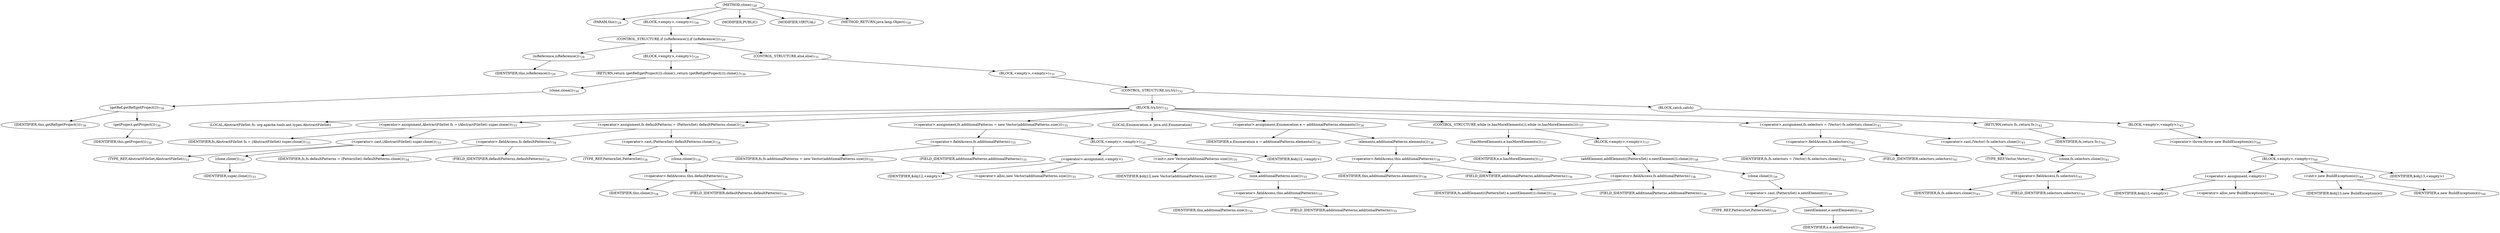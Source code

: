 digraph "clone" {  
"1401" [label = <(METHOD,clone)<SUB>728</SUB>> ]
"174" [label = <(PARAM,this)<SUB>728</SUB>> ]
"1402" [label = <(BLOCK,&lt;empty&gt;,&lt;empty&gt;)<SUB>728</SUB>> ]
"1403" [label = <(CONTROL_STRUCTURE,if (isReference()),if (isReference()))<SUB>729</SUB>> ]
"1404" [label = <(isReference,isReference())<SUB>729</SUB>> ]
"173" [label = <(IDENTIFIER,this,isReference())<SUB>729</SUB>> ]
"1405" [label = <(BLOCK,&lt;empty&gt;,&lt;empty&gt;)<SUB>729</SUB>> ]
"1406" [label = <(RETURN,return (getRef(getProject())).clone();,return (getRef(getProject())).clone();)<SUB>730</SUB>> ]
"1407" [label = <(clone,clone())<SUB>730</SUB>> ]
"1408" [label = <(getRef,getRef(getProject()))<SUB>730</SUB>> ]
"176" [label = <(IDENTIFIER,this,getRef(getProject()))<SUB>730</SUB>> ]
"1409" [label = <(getProject,getProject())<SUB>730</SUB>> ]
"175" [label = <(IDENTIFIER,this,getProject())<SUB>730</SUB>> ]
"1410" [label = <(CONTROL_STRUCTURE,else,else)<SUB>731</SUB>> ]
"1411" [label = <(BLOCK,&lt;empty&gt;,&lt;empty&gt;)<SUB>731</SUB>> ]
"1412" [label = <(CONTROL_STRUCTURE,try,try)<SUB>732</SUB>> ]
"1413" [label = <(BLOCK,try,try)<SUB>732</SUB>> ]
"1414" [label = <(LOCAL,AbstractFileSet fs: org.apache.tools.ant.types.AbstractFileSet)> ]
"1415" [label = <(&lt;operator&gt;.assignment,AbstractFileSet fs = (AbstractFileSet) super.clone())<SUB>733</SUB>> ]
"1416" [label = <(IDENTIFIER,fs,AbstractFileSet fs = (AbstractFileSet) super.clone())<SUB>733</SUB>> ]
"1417" [label = <(&lt;operator&gt;.cast,(AbstractFileSet) super.clone())<SUB>733</SUB>> ]
"1418" [label = <(TYPE_REF,AbstractFileSet,AbstractFileSet)<SUB>733</SUB>> ]
"1419" [label = <(clone,clone())<SUB>733</SUB>> ]
"1420" [label = <(IDENTIFIER,super,clone())<SUB>733</SUB>> ]
"1421" [label = <(&lt;operator&gt;.assignment,fs.defaultPatterns = (PatternSet) defaultPatterns.clone())<SUB>734</SUB>> ]
"1422" [label = <(&lt;operator&gt;.fieldAccess,fs.defaultPatterns)<SUB>734</SUB>> ]
"1423" [label = <(IDENTIFIER,fs,fs.defaultPatterns = (PatternSet) defaultPatterns.clone())<SUB>734</SUB>> ]
"1424" [label = <(FIELD_IDENTIFIER,defaultPatterns,defaultPatterns)<SUB>734</SUB>> ]
"1425" [label = <(&lt;operator&gt;.cast,(PatternSet) defaultPatterns.clone())<SUB>734</SUB>> ]
"1426" [label = <(TYPE_REF,PatternSet,PatternSet)<SUB>734</SUB>> ]
"1427" [label = <(clone,clone())<SUB>734</SUB>> ]
"1428" [label = <(&lt;operator&gt;.fieldAccess,this.defaultPatterns)<SUB>734</SUB>> ]
"1429" [label = <(IDENTIFIER,this,clone())<SUB>734</SUB>> ]
"1430" [label = <(FIELD_IDENTIFIER,defaultPatterns,defaultPatterns)<SUB>734</SUB>> ]
"1431" [label = <(&lt;operator&gt;.assignment,fs.additionalPatterns = new Vector(additionalPatterns.size()))<SUB>735</SUB>> ]
"1432" [label = <(&lt;operator&gt;.fieldAccess,fs.additionalPatterns)<SUB>735</SUB>> ]
"1433" [label = <(IDENTIFIER,fs,fs.additionalPatterns = new Vector(additionalPatterns.size()))<SUB>735</SUB>> ]
"1434" [label = <(FIELD_IDENTIFIER,additionalPatterns,additionalPatterns)<SUB>735</SUB>> ]
"1435" [label = <(BLOCK,&lt;empty&gt;,&lt;empty&gt;)<SUB>735</SUB>> ]
"1436" [label = <(&lt;operator&gt;.assignment,&lt;empty&gt;)> ]
"1437" [label = <(IDENTIFIER,$obj12,&lt;empty&gt;)> ]
"1438" [label = <(&lt;operator&gt;.alloc,new Vector(additionalPatterns.size()))<SUB>735</SUB>> ]
"1439" [label = <(&lt;init&gt;,new Vector(additionalPatterns.size()))<SUB>735</SUB>> ]
"1440" [label = <(IDENTIFIER,$obj12,new Vector(additionalPatterns.size()))> ]
"1441" [label = <(size,additionalPatterns.size())<SUB>735</SUB>> ]
"1442" [label = <(&lt;operator&gt;.fieldAccess,this.additionalPatterns)<SUB>735</SUB>> ]
"1443" [label = <(IDENTIFIER,this,additionalPatterns.size())<SUB>735</SUB>> ]
"1444" [label = <(FIELD_IDENTIFIER,additionalPatterns,additionalPatterns)<SUB>735</SUB>> ]
"1445" [label = <(IDENTIFIER,$obj12,&lt;empty&gt;)> ]
"1446" [label = <(LOCAL,Enumeration e: java.util.Enumeration)> ]
"1447" [label = <(&lt;operator&gt;.assignment,Enumeration e = additionalPatterns.elements())<SUB>736</SUB>> ]
"1448" [label = <(IDENTIFIER,e,Enumeration e = additionalPatterns.elements())<SUB>736</SUB>> ]
"1449" [label = <(elements,additionalPatterns.elements())<SUB>736</SUB>> ]
"1450" [label = <(&lt;operator&gt;.fieldAccess,this.additionalPatterns)<SUB>736</SUB>> ]
"1451" [label = <(IDENTIFIER,this,additionalPatterns.elements())<SUB>736</SUB>> ]
"1452" [label = <(FIELD_IDENTIFIER,additionalPatterns,additionalPatterns)<SUB>736</SUB>> ]
"1453" [label = <(CONTROL_STRUCTURE,while (e.hasMoreElements()),while (e.hasMoreElements()))<SUB>737</SUB>> ]
"1454" [label = <(hasMoreElements,e.hasMoreElements())<SUB>737</SUB>> ]
"1455" [label = <(IDENTIFIER,e,e.hasMoreElements())<SUB>737</SUB>> ]
"1456" [label = <(BLOCK,&lt;empty&gt;,&lt;empty&gt;)<SUB>737</SUB>> ]
"1457" [label = <(addElement,addElement(((PatternSet) e.nextElement()).clone()))<SUB>738</SUB>> ]
"1458" [label = <(&lt;operator&gt;.fieldAccess,fs.additionalPatterns)<SUB>738</SUB>> ]
"1459" [label = <(IDENTIFIER,fs,addElement(((PatternSet) e.nextElement()).clone()))<SUB>738</SUB>> ]
"1460" [label = <(FIELD_IDENTIFIER,additionalPatterns,additionalPatterns)<SUB>738</SUB>> ]
"1461" [label = <(clone,clone())<SUB>739</SUB>> ]
"1462" [label = <(&lt;operator&gt;.cast,(PatternSet) e.nextElement())<SUB>739</SUB>> ]
"1463" [label = <(TYPE_REF,PatternSet,PatternSet)<SUB>739</SUB>> ]
"1464" [label = <(nextElement,e.nextElement())<SUB>739</SUB>> ]
"1465" [label = <(IDENTIFIER,e,e.nextElement())<SUB>739</SUB>> ]
"1466" [label = <(&lt;operator&gt;.assignment,fs.selectors = (Vector) fs.selectors.clone())<SUB>741</SUB>> ]
"1467" [label = <(&lt;operator&gt;.fieldAccess,fs.selectors)<SUB>741</SUB>> ]
"1468" [label = <(IDENTIFIER,fs,fs.selectors = (Vector) fs.selectors.clone())<SUB>741</SUB>> ]
"1469" [label = <(FIELD_IDENTIFIER,selectors,selectors)<SUB>741</SUB>> ]
"1470" [label = <(&lt;operator&gt;.cast,(Vector) fs.selectors.clone())<SUB>741</SUB>> ]
"1471" [label = <(TYPE_REF,Vector,Vector)<SUB>741</SUB>> ]
"1472" [label = <(clone,fs.selectors.clone())<SUB>741</SUB>> ]
"1473" [label = <(&lt;operator&gt;.fieldAccess,fs.selectors)<SUB>741</SUB>> ]
"1474" [label = <(IDENTIFIER,fs,fs.selectors.clone())<SUB>741</SUB>> ]
"1475" [label = <(FIELD_IDENTIFIER,selectors,selectors)<SUB>741</SUB>> ]
"1476" [label = <(RETURN,return fs;,return fs;)<SUB>742</SUB>> ]
"1477" [label = <(IDENTIFIER,fs,return fs;)<SUB>742</SUB>> ]
"1478" [label = <(BLOCK,catch,catch)> ]
"1479" [label = <(BLOCK,&lt;empty&gt;,&lt;empty&gt;)<SUB>743</SUB>> ]
"1480" [label = <(&lt;operator&gt;.throw,throw new BuildException(e);)<SUB>744</SUB>> ]
"1481" [label = <(BLOCK,&lt;empty&gt;,&lt;empty&gt;)<SUB>744</SUB>> ]
"1482" [label = <(&lt;operator&gt;.assignment,&lt;empty&gt;)> ]
"1483" [label = <(IDENTIFIER,$obj13,&lt;empty&gt;)> ]
"1484" [label = <(&lt;operator&gt;.alloc,new BuildException(e))<SUB>744</SUB>> ]
"1485" [label = <(&lt;init&gt;,new BuildException(e))<SUB>744</SUB>> ]
"1486" [label = <(IDENTIFIER,$obj13,new BuildException(e))> ]
"1487" [label = <(IDENTIFIER,e,new BuildException(e))<SUB>744</SUB>> ]
"1488" [label = <(IDENTIFIER,$obj13,&lt;empty&gt;)> ]
"1489" [label = <(MODIFIER,PUBLIC)> ]
"1490" [label = <(MODIFIER,VIRTUAL)> ]
"1491" [label = <(METHOD_RETURN,java.lang.Object)<SUB>728</SUB>> ]
  "1401" -> "174" 
  "1401" -> "1402" 
  "1401" -> "1489" 
  "1401" -> "1490" 
  "1401" -> "1491" 
  "1402" -> "1403" 
  "1403" -> "1404" 
  "1403" -> "1405" 
  "1403" -> "1410" 
  "1404" -> "173" 
  "1405" -> "1406" 
  "1406" -> "1407" 
  "1407" -> "1408" 
  "1408" -> "176" 
  "1408" -> "1409" 
  "1409" -> "175" 
  "1410" -> "1411" 
  "1411" -> "1412" 
  "1412" -> "1413" 
  "1412" -> "1478" 
  "1413" -> "1414" 
  "1413" -> "1415" 
  "1413" -> "1421" 
  "1413" -> "1431" 
  "1413" -> "1446" 
  "1413" -> "1447" 
  "1413" -> "1453" 
  "1413" -> "1466" 
  "1413" -> "1476" 
  "1415" -> "1416" 
  "1415" -> "1417" 
  "1417" -> "1418" 
  "1417" -> "1419" 
  "1419" -> "1420" 
  "1421" -> "1422" 
  "1421" -> "1425" 
  "1422" -> "1423" 
  "1422" -> "1424" 
  "1425" -> "1426" 
  "1425" -> "1427" 
  "1427" -> "1428" 
  "1428" -> "1429" 
  "1428" -> "1430" 
  "1431" -> "1432" 
  "1431" -> "1435" 
  "1432" -> "1433" 
  "1432" -> "1434" 
  "1435" -> "1436" 
  "1435" -> "1439" 
  "1435" -> "1445" 
  "1436" -> "1437" 
  "1436" -> "1438" 
  "1439" -> "1440" 
  "1439" -> "1441" 
  "1441" -> "1442" 
  "1442" -> "1443" 
  "1442" -> "1444" 
  "1447" -> "1448" 
  "1447" -> "1449" 
  "1449" -> "1450" 
  "1450" -> "1451" 
  "1450" -> "1452" 
  "1453" -> "1454" 
  "1453" -> "1456" 
  "1454" -> "1455" 
  "1456" -> "1457" 
  "1457" -> "1458" 
  "1457" -> "1461" 
  "1458" -> "1459" 
  "1458" -> "1460" 
  "1461" -> "1462" 
  "1462" -> "1463" 
  "1462" -> "1464" 
  "1464" -> "1465" 
  "1466" -> "1467" 
  "1466" -> "1470" 
  "1467" -> "1468" 
  "1467" -> "1469" 
  "1470" -> "1471" 
  "1470" -> "1472" 
  "1472" -> "1473" 
  "1473" -> "1474" 
  "1473" -> "1475" 
  "1476" -> "1477" 
  "1478" -> "1479" 
  "1479" -> "1480" 
  "1480" -> "1481" 
  "1481" -> "1482" 
  "1481" -> "1485" 
  "1481" -> "1488" 
  "1482" -> "1483" 
  "1482" -> "1484" 
  "1485" -> "1486" 
  "1485" -> "1487" 
}
